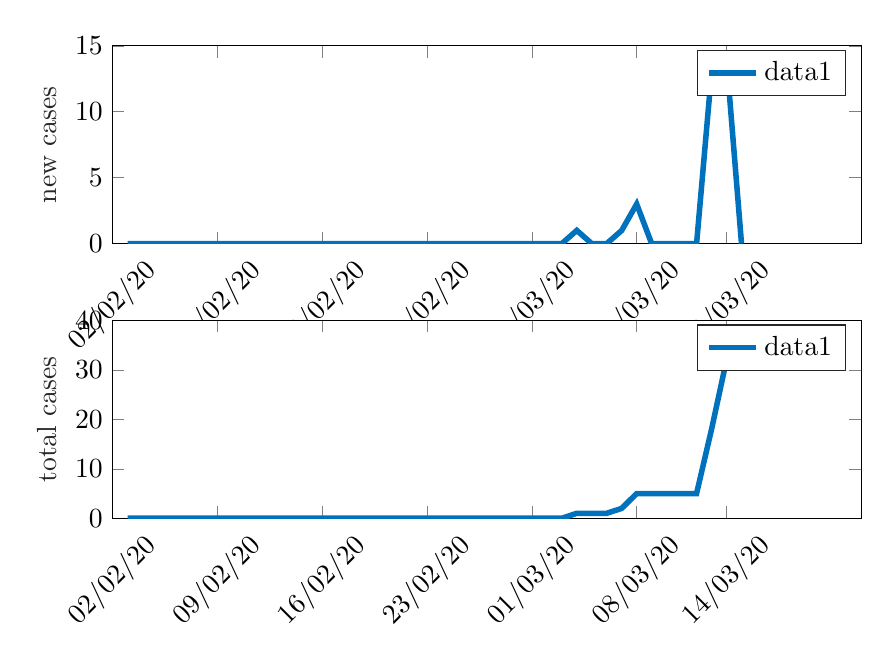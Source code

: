 % This file was created by matlab2tikz.
%
\definecolor{mycolor1}{rgb}{0.0,0.447,0.741}%
%
\begin{tikzpicture}

\begin{axis}[%
width=9.509cm,
height=2.512cm,
at={(0cm,3.488cm)},
scale only axis,
xmin=0,
xmax=50,
xtick={0,7,14,21,28,35,41},
xticklabels={{02/02/20},{09/02/20},{16/02/20},{23/02/20},{01/03/20},{08/03/20},{14/03/20}},
xticklabel style={rotate=45},
ymin=0,
ymax=15,
ylabel style={font=\color{white!15!black}},
ylabel={new cases},
axis background/.style={fill=white},
legend style={legend cell align=left, align=left, draw=white!15!black}
]
\addplot [color=mycolor1, line width=2.0pt]
  table[row sep=crcr]{%
1	0\\
30	0\\
31	1\\
32	0\\
33	0\\
34	1\\
35	3\\
36	0\\
39	0\\
40	13\\
41	14\\
42	0\\
};
\addlegendentry{data1}

\end{axis}

\begin{axis}[%
width=9.509cm,
height=2.512cm,
at={(0cm,0cm)},
scale only axis,
xmin=0,
xmax=50,
xtick={0,7,14,21,28,35,41},
xticklabels={{02/02/20},{09/02/20},{16/02/20},{23/02/20},{01/03/20},{08/03/20},{14/03/20}},
xticklabel style={rotate=45},
ymin=0,
ymax=40,
ylabel style={font=\color{white!15!black}},
ylabel={total cases},
axis background/.style={fill=white},
legend style={legend cell align=left, align=left, draw=white!15!black}
]
\addplot [color=mycolor1, line width=2.0pt]
  table[row sep=crcr]{%
1	0\\
30	0\\
31	1\\
33	1\\
34	2\\
35	5\\
39	5\\
40	18\\
41	32\\
42	32\\
};
\addlegendentry{data1}

\end{axis}
\end{tikzpicture}%